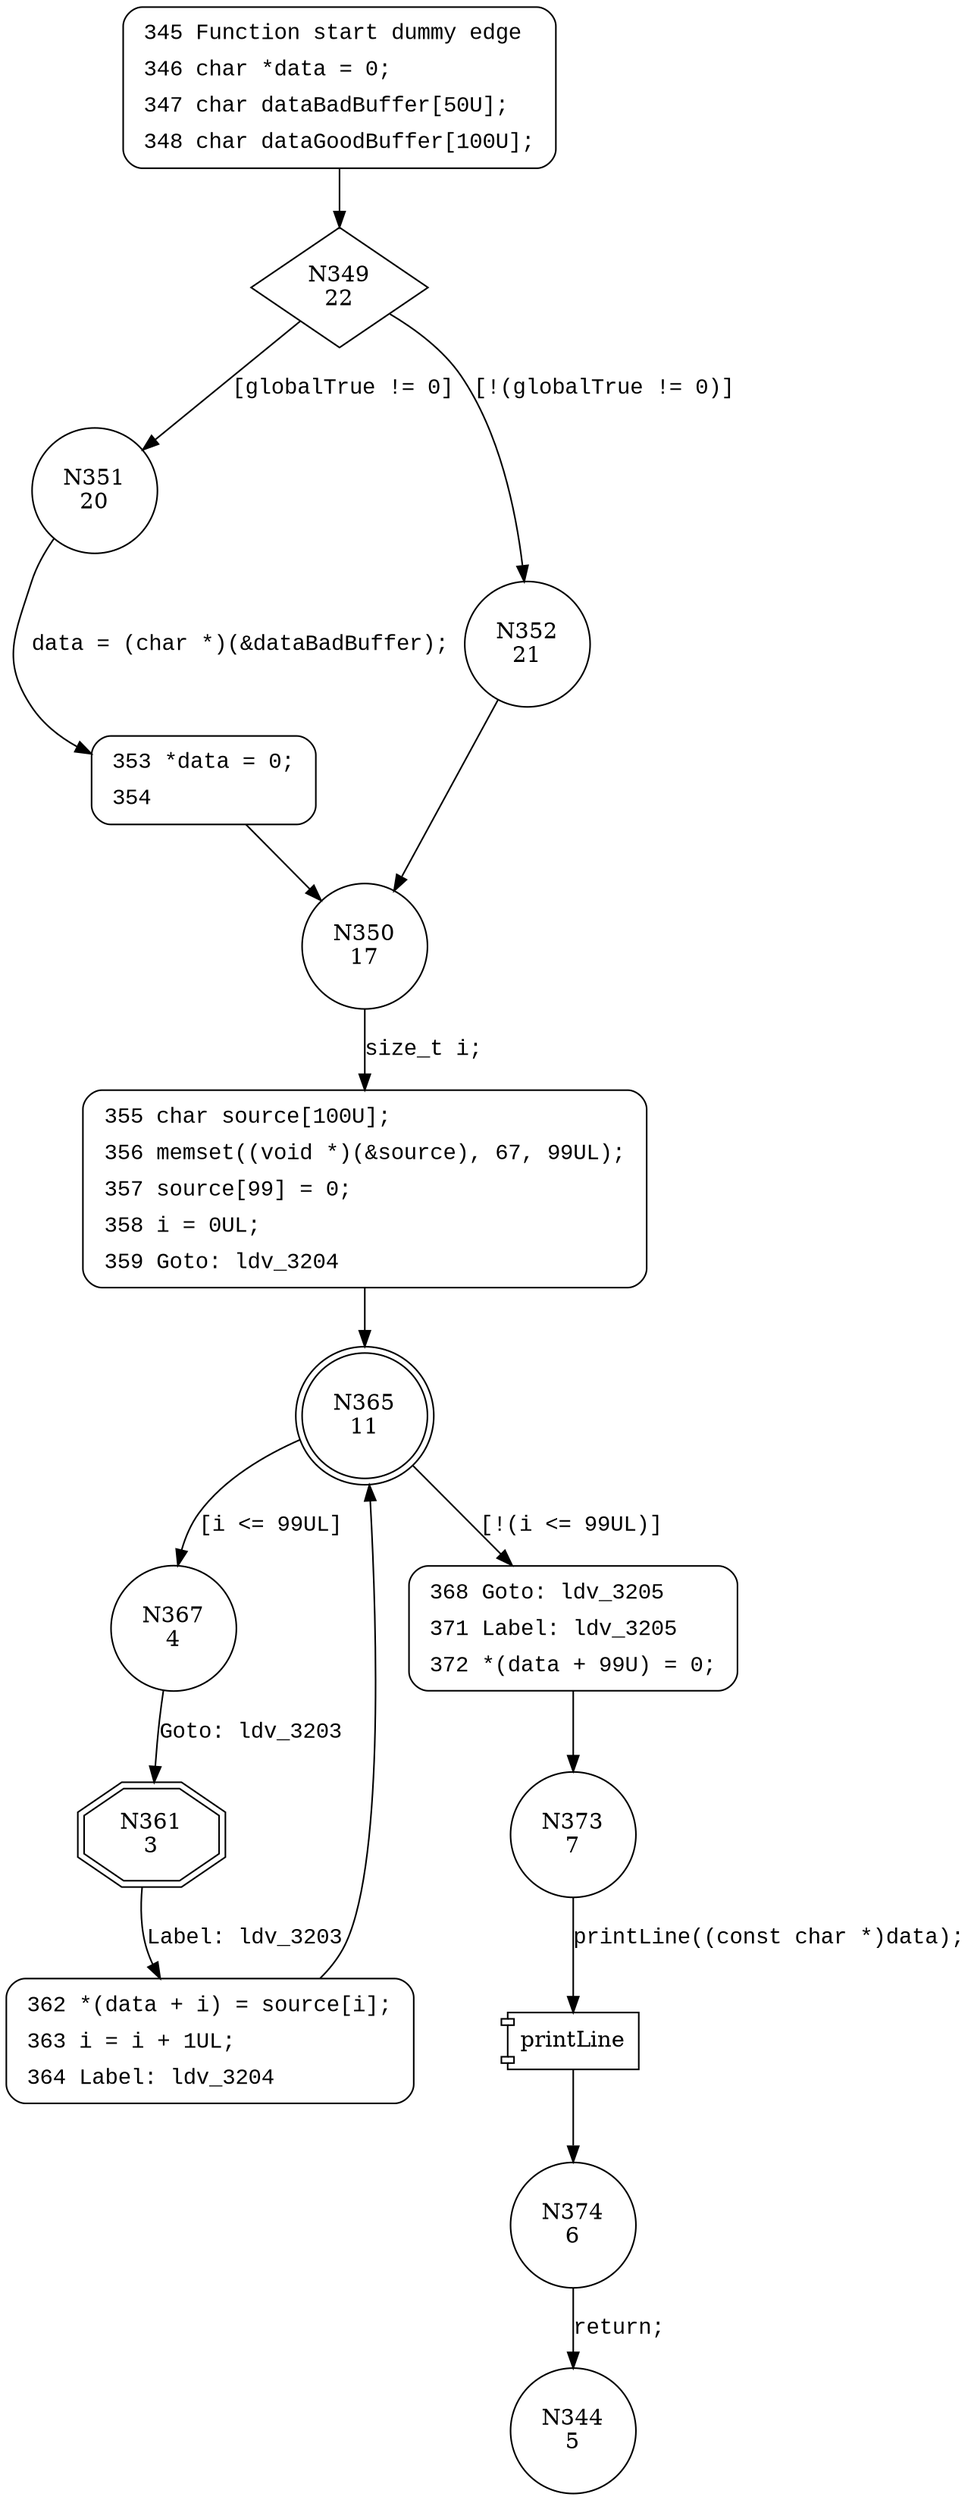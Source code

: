 digraph CWE121_Stack_Based_Buffer_Overflow__CWE805_char_declare_loop_10_bad {
349 [shape="diamond" label="N349\n22"]
351 [shape="circle" label="N351\n20"]
352 [shape="circle" label="N352\n21"]
350 [shape="circle" label="N350\n17"]
355 [shape="circle" label="N355\n16"]
365 [shape="doublecircle" label="N365\n11"]
367 [shape="circle" label="N367\n4"]
368 [shape="circle" label="N368\n10"]
373 [shape="circle" label="N373\n7"]
374 [shape="circle" label="N374\n6"]
361 [shape="doubleoctagon" label="N361\n3"]
362 [shape="circle" label="N362\n2"]
353 [shape="circle" label="N353\n19"]
344 [shape="circle" label="N344\n5"]
345 [style="filled,bold" penwidth="1" fillcolor="white" fontname="Courier New" shape="Mrecord" label=<<table border="0" cellborder="0" cellpadding="3" bgcolor="white"><tr><td align="right">345</td><td align="left">Function start dummy edge</td></tr><tr><td align="right">346</td><td align="left">char *data = 0;</td></tr><tr><td align="right">347</td><td align="left">char dataBadBuffer[50U];</td></tr><tr><td align="right">348</td><td align="left">char dataGoodBuffer[100U];</td></tr></table>>]
345 -> 349[label=""]
355 [style="filled,bold" penwidth="1" fillcolor="white" fontname="Courier New" shape="Mrecord" label=<<table border="0" cellborder="0" cellpadding="3" bgcolor="white"><tr><td align="right">355</td><td align="left">char source[100U];</td></tr><tr><td align="right">356</td><td align="left">memset((void *)(&amp;source), 67, 99UL);</td></tr><tr><td align="right">357</td><td align="left">source[99] = 0;</td></tr><tr><td align="right">358</td><td align="left">i = 0UL;</td></tr><tr><td align="right">359</td><td align="left">Goto: ldv_3204</td></tr></table>>]
355 -> 365[label=""]
368 [style="filled,bold" penwidth="1" fillcolor="white" fontname="Courier New" shape="Mrecord" label=<<table border="0" cellborder="0" cellpadding="3" bgcolor="white"><tr><td align="right">368</td><td align="left">Goto: ldv_3205</td></tr><tr><td align="right">371</td><td align="left">Label: ldv_3205</td></tr><tr><td align="right">372</td><td align="left">*(data + 99U) = 0;</td></tr></table>>]
368 -> 373[label=""]
362 [style="filled,bold" penwidth="1" fillcolor="white" fontname="Courier New" shape="Mrecord" label=<<table border="0" cellborder="0" cellpadding="3" bgcolor="white"><tr><td align="right">362</td><td align="left">*(data + i) = source[i];</td></tr><tr><td align="right">363</td><td align="left">i = i + 1UL;</td></tr><tr><td align="right">364</td><td align="left">Label: ldv_3204</td></tr></table>>]
362 -> 365[label=""]
353 [style="filled,bold" penwidth="1" fillcolor="white" fontname="Courier New" shape="Mrecord" label=<<table border="0" cellborder="0" cellpadding="3" bgcolor="white"><tr><td align="right">353</td><td align="left">*data = 0;</td></tr><tr><td align="right">354</td><td align="left"></td></tr></table>>]
353 -> 350[label=""]
349 -> 351 [label="[globalTrue != 0]" fontname="Courier New"]
349 -> 352 [label="[!(globalTrue != 0)]" fontname="Courier New"]
350 -> 355 [label="size_t i;" fontname="Courier New"]
365 -> 367 [label="[i <= 99UL]" fontname="Courier New"]
365 -> 368 [label="[!(i <= 99UL)]" fontname="Courier New"]
100025 [shape="component" label="printLine"]
373 -> 100025 [label="printLine((const char *)data);" fontname="Courier New"]
100025 -> 374 [label="" fontname="Courier New"]
367 -> 361 [label="Goto: ldv_3203" fontname="Courier New"]
361 -> 362 [label="Label: ldv_3203" fontname="Courier New"]
351 -> 353 [label="data = (char *)(&dataBadBuffer);" fontname="Courier New"]
352 -> 350 [label="" fontname="Courier New"]
374 -> 344 [label="return;" fontname="Courier New"]
}